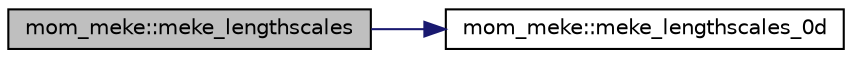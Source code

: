 digraph "mom_meke::meke_lengthscales"
{
 // INTERACTIVE_SVG=YES
 // LATEX_PDF_SIZE
  edge [fontname="Helvetica",fontsize="10",labelfontname="Helvetica",labelfontsize="10"];
  node [fontname="Helvetica",fontsize="10",shape=record];
  rankdir="LR";
  Node1 [label="mom_meke::meke_lengthscales",height=0.2,width=0.4,color="black", fillcolor="grey75", style="filled", fontcolor="black",tooltip="Calculates the eddy mixing length scale and  and  functions that are ratios of either bottom or barot..."];
  Node1 -> Node2 [color="midnightblue",fontsize="10",style="solid",fontname="Helvetica"];
  Node2 [label="mom_meke::meke_lengthscales_0d",height=0.2,width=0.4,color="black", fillcolor="white", style="filled",URL="$namespacemom__meke.html#aed5885cde342caa59b2b9cde72a3e1e7",tooltip="Calculates the eddy mixing length scale and  and  functions that are ratios of either bottom or barot..."];
}
